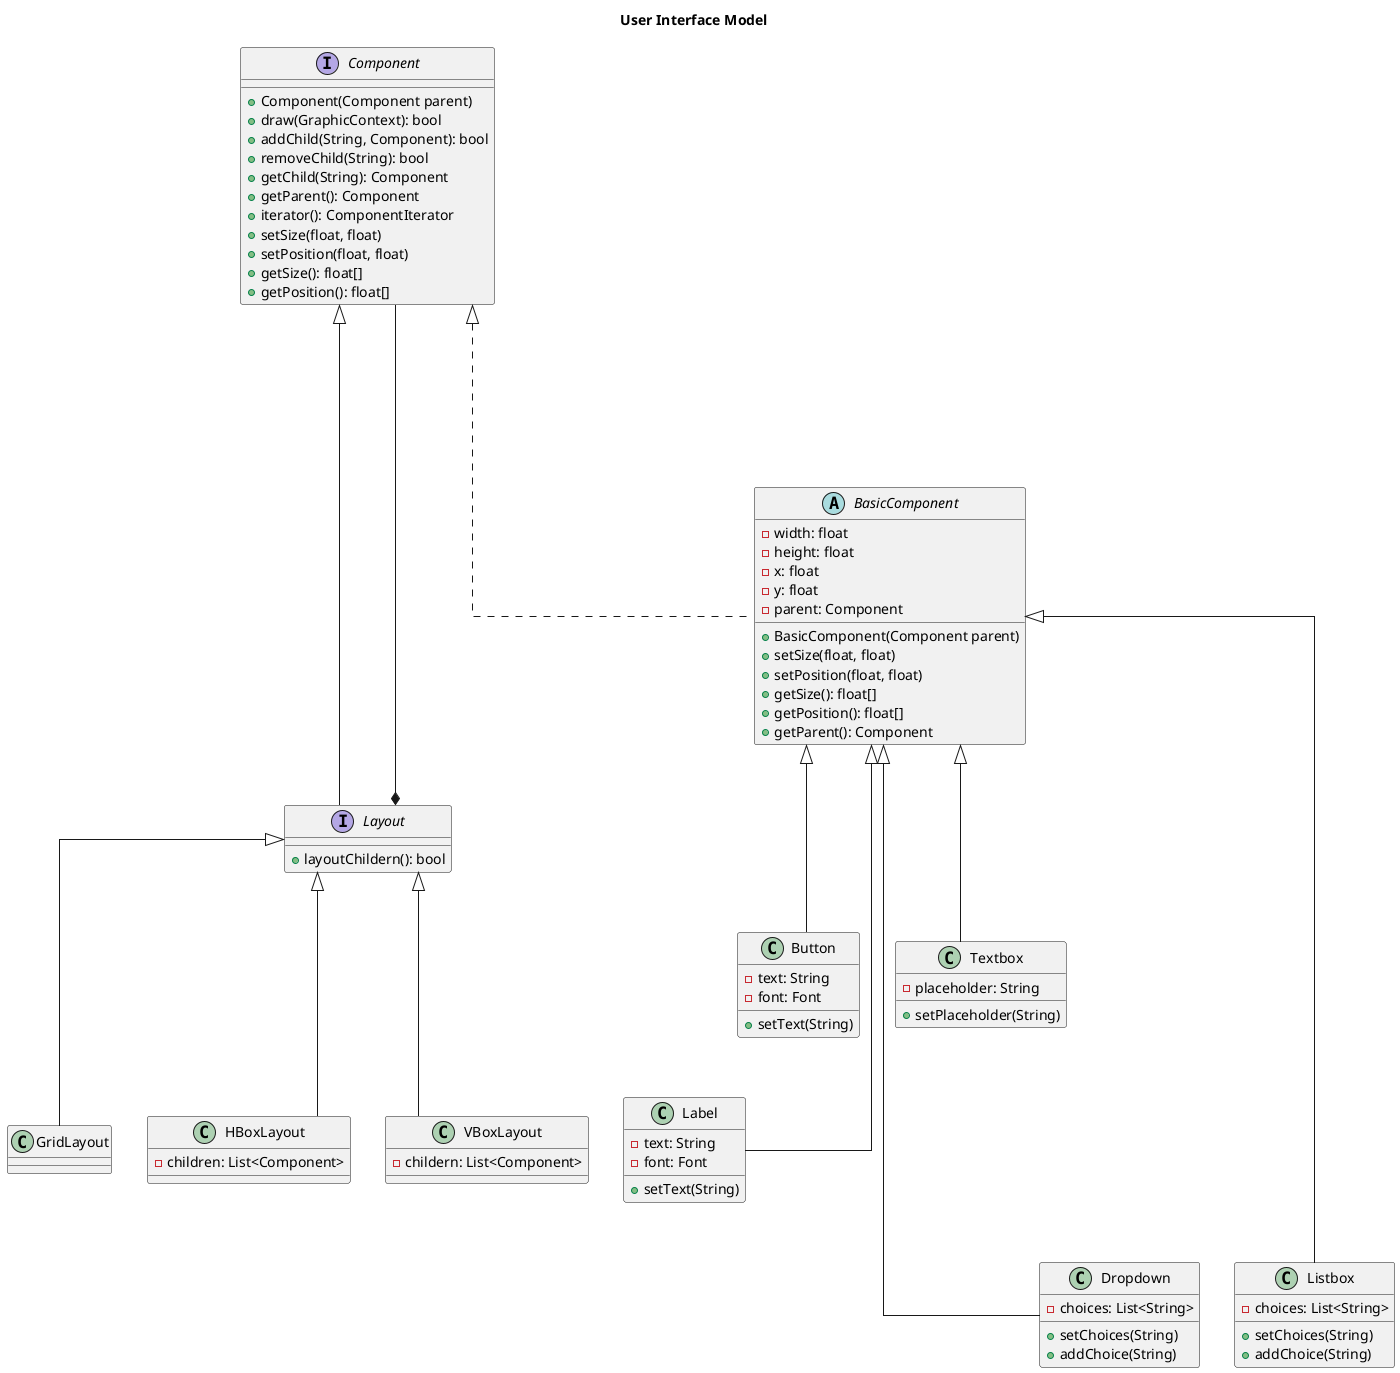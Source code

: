 @startuml
skinparam linetype ortho
title User Interface Model 

interface Component {
  +Component(Component parent)
  +draw(GraphicContext): bool
  +addChild(String, Component): bool
  +removeChild(String): bool
  +getChild(String): Component
  +getParent(): Component
  +iterator(): ComponentIterator
  +setSize(float, float)
  +setPosition(float, float)
  +getSize(): float[]
  +getPosition(): float[]
}

interface Layout {
  +layoutChildern(): bool
}

abstract class BasicComponent {
  -width: float
  -height: float
  -x: float
  -y: float
  -parent: Component
  +BasicComponent(Component parent)
  +setSize(float, float)
  +setPosition(float, float)
  +getSize(): float[]
  +getPosition(): float[]
  +getParent(): Component
}

class Label {
  -text: String
  -font: Font
  +setText(String)
}

class Button {
  -text: String
  -font: Font
  +setText(String)
}

class Textbox {
  -placeholder: String
  +setPlaceholder(String)
}

class Dropdown {
  -choices: List<String>
  +setChoices(String)
  +addChoice(String)
}

class Listbox {
  -choices: List<String>
  +setChoices(String)
  +addChoice(String)
}

class GridLayout {

}

class HBoxLayout {
  -children: List<Component>

}

class VBoxLayout {
  -childern: List<Component>

}

Component <|.... BasicComponent

BasicComponent <|---- Label
BasicComponent <|--- Button
BasicComponent <|--- Textbox
BasicComponent <|----- Dropdown
BasicComponent <|----- Listbox

Component <|----- Layout
Layout *---- Component

Layout <|--- GridLayout
Layout <|--- HBoxLayout
Layout <|--- VBoxLayout

@enduml

